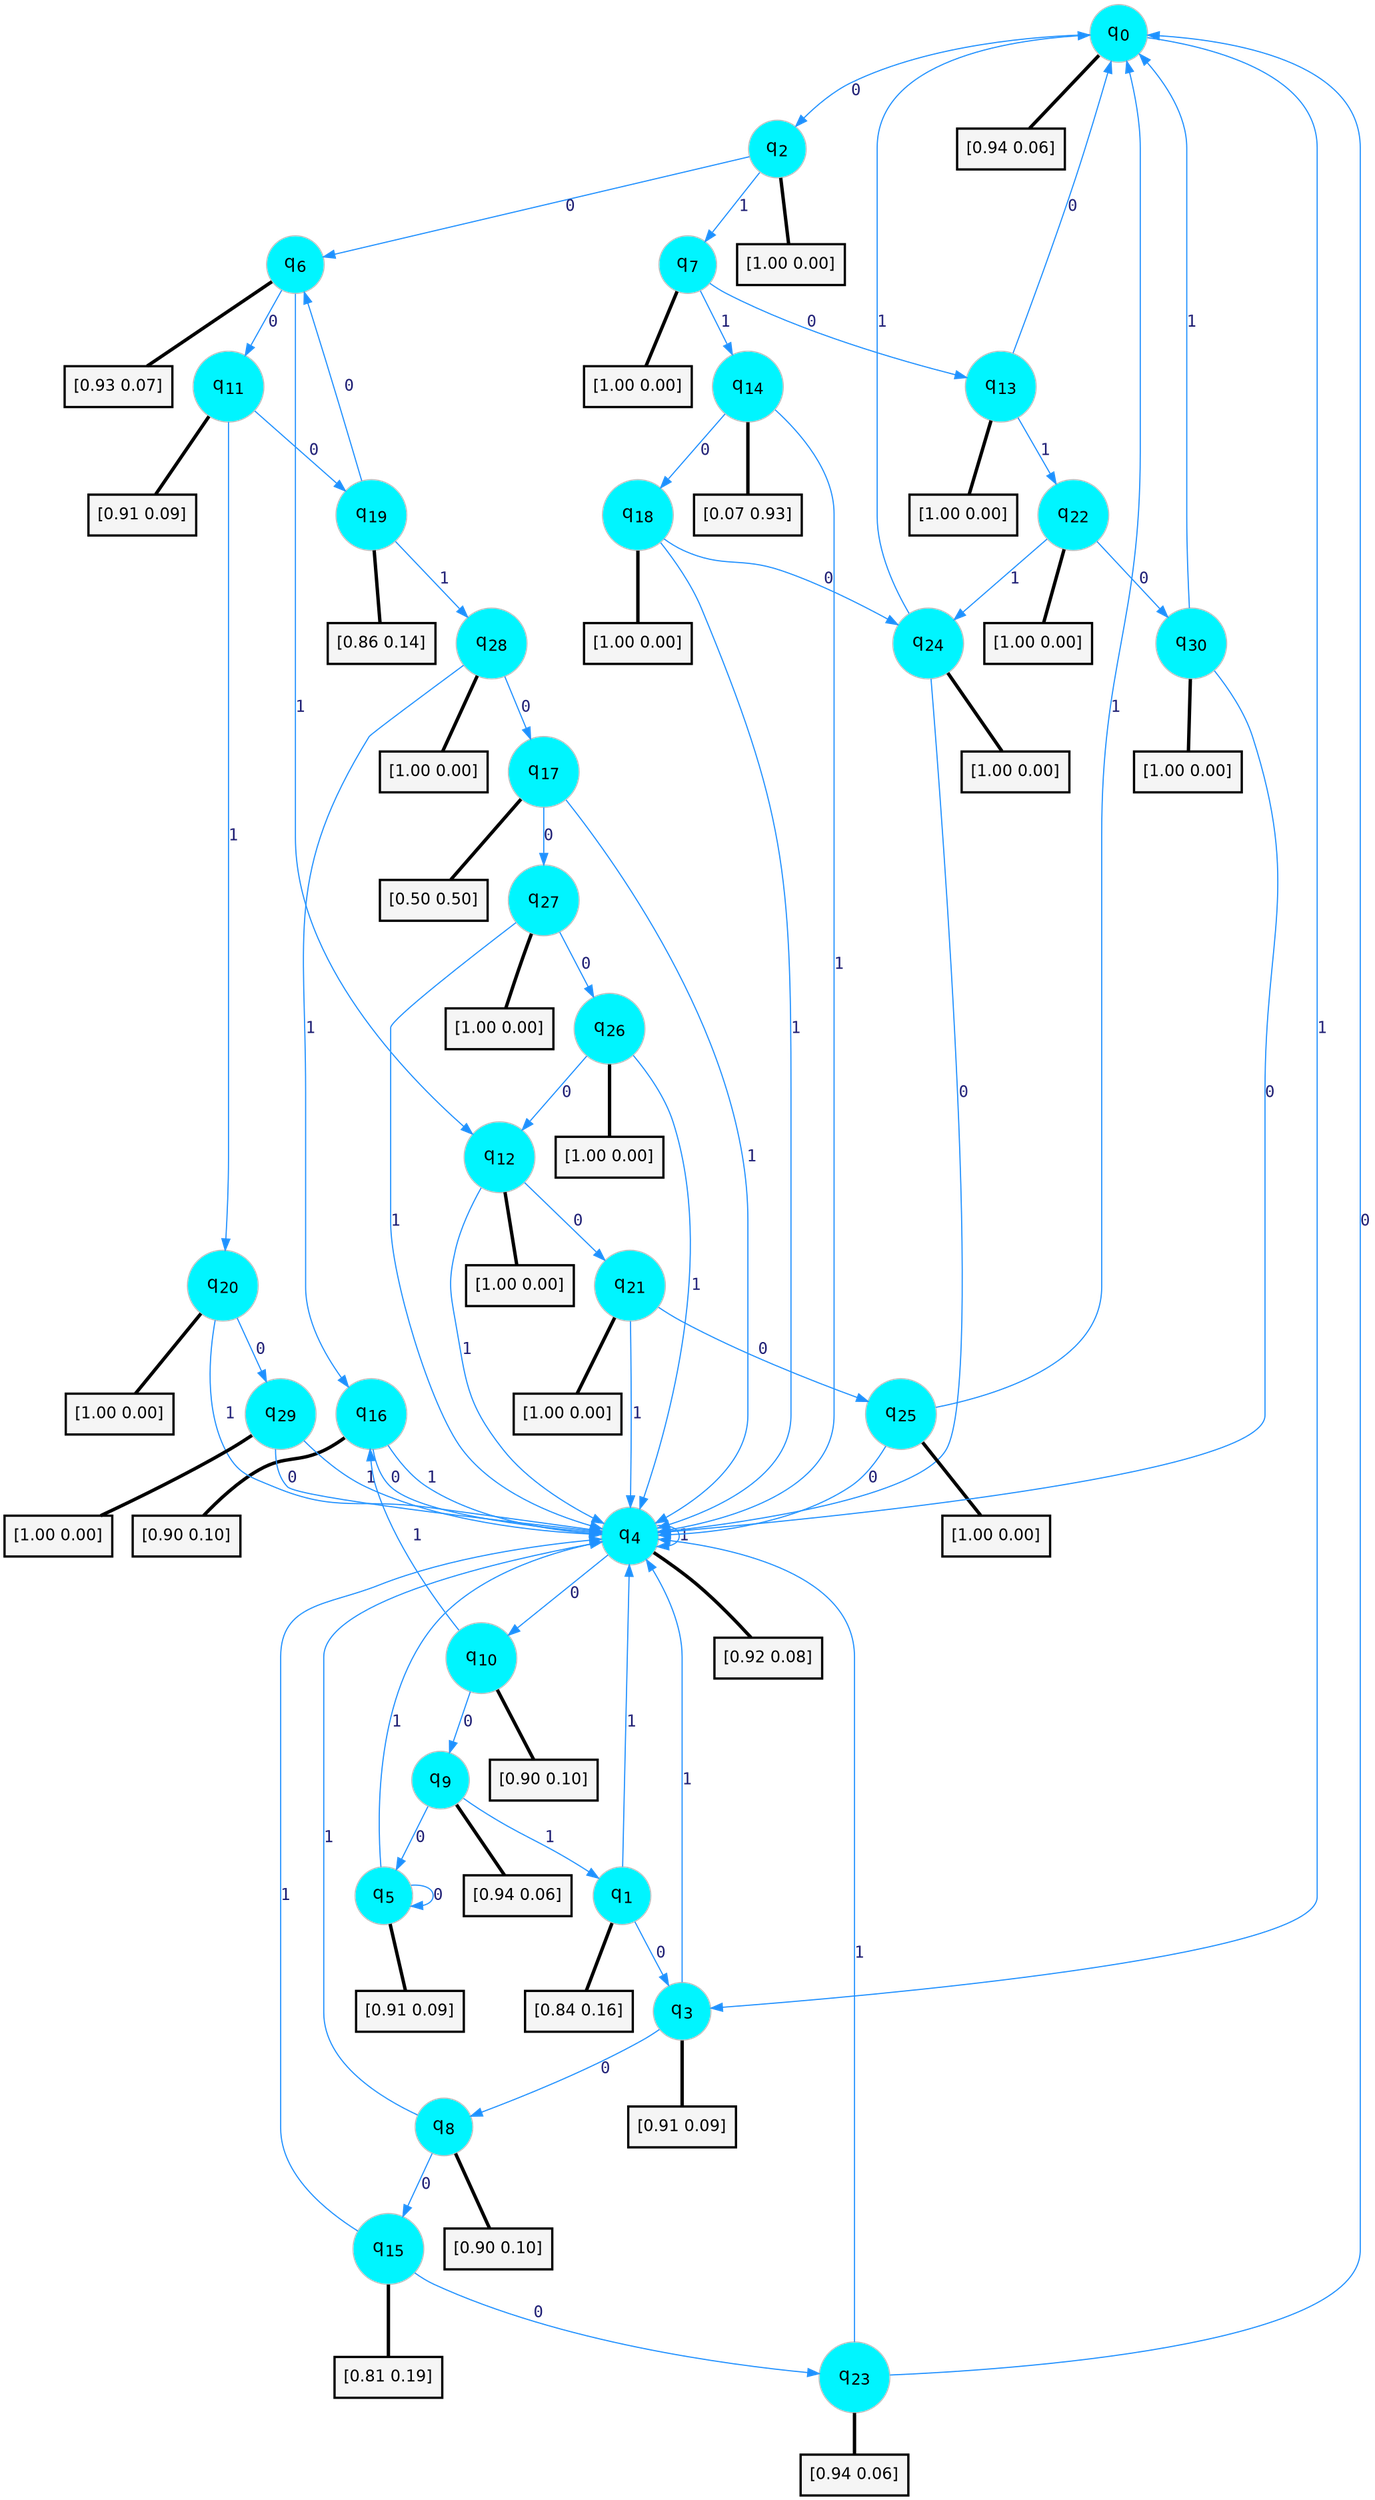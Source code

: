 digraph G {
graph [
bgcolor=transparent, dpi=300, rankdir=TD, size="40,25"];
node [
color=gray, fillcolor=turquoise1, fontcolor=black, fontname=Helvetica, fontsize=16, fontweight=bold, shape=circle, style=filled];
edge [
arrowsize=1, color=dodgerblue1, fontcolor=midnightblue, fontname=courier, fontweight=bold, penwidth=1, style=solid, weight=20];
0[label=<q<SUB>0</SUB>>];
1[label=<q<SUB>1</SUB>>];
2[label=<q<SUB>2</SUB>>];
3[label=<q<SUB>3</SUB>>];
4[label=<q<SUB>4</SUB>>];
5[label=<q<SUB>5</SUB>>];
6[label=<q<SUB>6</SUB>>];
7[label=<q<SUB>7</SUB>>];
8[label=<q<SUB>8</SUB>>];
9[label=<q<SUB>9</SUB>>];
10[label=<q<SUB>10</SUB>>];
11[label=<q<SUB>11</SUB>>];
12[label=<q<SUB>12</SUB>>];
13[label=<q<SUB>13</SUB>>];
14[label=<q<SUB>14</SUB>>];
15[label=<q<SUB>15</SUB>>];
16[label=<q<SUB>16</SUB>>];
17[label=<q<SUB>17</SUB>>];
18[label=<q<SUB>18</SUB>>];
19[label=<q<SUB>19</SUB>>];
20[label=<q<SUB>20</SUB>>];
21[label=<q<SUB>21</SUB>>];
22[label=<q<SUB>22</SUB>>];
23[label=<q<SUB>23</SUB>>];
24[label=<q<SUB>24</SUB>>];
25[label=<q<SUB>25</SUB>>];
26[label=<q<SUB>26</SUB>>];
27[label=<q<SUB>27</SUB>>];
28[label=<q<SUB>28</SUB>>];
29[label=<q<SUB>29</SUB>>];
30[label=<q<SUB>30</SUB>>];
31[label="[0.94 0.06]", shape=box,fontcolor=black, fontname=Helvetica, fontsize=14, penwidth=2, fillcolor=whitesmoke,color=black];
32[label="[0.84 0.16]", shape=box,fontcolor=black, fontname=Helvetica, fontsize=14, penwidth=2, fillcolor=whitesmoke,color=black];
33[label="[1.00 0.00]", shape=box,fontcolor=black, fontname=Helvetica, fontsize=14, penwidth=2, fillcolor=whitesmoke,color=black];
34[label="[0.91 0.09]", shape=box,fontcolor=black, fontname=Helvetica, fontsize=14, penwidth=2, fillcolor=whitesmoke,color=black];
35[label="[0.92 0.08]", shape=box,fontcolor=black, fontname=Helvetica, fontsize=14, penwidth=2, fillcolor=whitesmoke,color=black];
36[label="[0.91 0.09]", shape=box,fontcolor=black, fontname=Helvetica, fontsize=14, penwidth=2, fillcolor=whitesmoke,color=black];
37[label="[0.93 0.07]", shape=box,fontcolor=black, fontname=Helvetica, fontsize=14, penwidth=2, fillcolor=whitesmoke,color=black];
38[label="[1.00 0.00]", shape=box,fontcolor=black, fontname=Helvetica, fontsize=14, penwidth=2, fillcolor=whitesmoke,color=black];
39[label="[0.90 0.10]", shape=box,fontcolor=black, fontname=Helvetica, fontsize=14, penwidth=2, fillcolor=whitesmoke,color=black];
40[label="[0.94 0.06]", shape=box,fontcolor=black, fontname=Helvetica, fontsize=14, penwidth=2, fillcolor=whitesmoke,color=black];
41[label="[0.90 0.10]", shape=box,fontcolor=black, fontname=Helvetica, fontsize=14, penwidth=2, fillcolor=whitesmoke,color=black];
42[label="[0.91 0.09]", shape=box,fontcolor=black, fontname=Helvetica, fontsize=14, penwidth=2, fillcolor=whitesmoke,color=black];
43[label="[1.00 0.00]", shape=box,fontcolor=black, fontname=Helvetica, fontsize=14, penwidth=2, fillcolor=whitesmoke,color=black];
44[label="[1.00 0.00]", shape=box,fontcolor=black, fontname=Helvetica, fontsize=14, penwidth=2, fillcolor=whitesmoke,color=black];
45[label="[0.07 0.93]", shape=box,fontcolor=black, fontname=Helvetica, fontsize=14, penwidth=2, fillcolor=whitesmoke,color=black];
46[label="[0.81 0.19]", shape=box,fontcolor=black, fontname=Helvetica, fontsize=14, penwidth=2, fillcolor=whitesmoke,color=black];
47[label="[0.90 0.10]", shape=box,fontcolor=black, fontname=Helvetica, fontsize=14, penwidth=2, fillcolor=whitesmoke,color=black];
48[label="[0.50 0.50]", shape=box,fontcolor=black, fontname=Helvetica, fontsize=14, penwidth=2, fillcolor=whitesmoke,color=black];
49[label="[1.00 0.00]", shape=box,fontcolor=black, fontname=Helvetica, fontsize=14, penwidth=2, fillcolor=whitesmoke,color=black];
50[label="[0.86 0.14]", shape=box,fontcolor=black, fontname=Helvetica, fontsize=14, penwidth=2, fillcolor=whitesmoke,color=black];
51[label="[1.00 0.00]", shape=box,fontcolor=black, fontname=Helvetica, fontsize=14, penwidth=2, fillcolor=whitesmoke,color=black];
52[label="[1.00 0.00]", shape=box,fontcolor=black, fontname=Helvetica, fontsize=14, penwidth=2, fillcolor=whitesmoke,color=black];
53[label="[1.00 0.00]", shape=box,fontcolor=black, fontname=Helvetica, fontsize=14, penwidth=2, fillcolor=whitesmoke,color=black];
54[label="[0.94 0.06]", shape=box,fontcolor=black, fontname=Helvetica, fontsize=14, penwidth=2, fillcolor=whitesmoke,color=black];
55[label="[1.00 0.00]", shape=box,fontcolor=black, fontname=Helvetica, fontsize=14, penwidth=2, fillcolor=whitesmoke,color=black];
56[label="[1.00 0.00]", shape=box,fontcolor=black, fontname=Helvetica, fontsize=14, penwidth=2, fillcolor=whitesmoke,color=black];
57[label="[1.00 0.00]", shape=box,fontcolor=black, fontname=Helvetica, fontsize=14, penwidth=2, fillcolor=whitesmoke,color=black];
58[label="[1.00 0.00]", shape=box,fontcolor=black, fontname=Helvetica, fontsize=14, penwidth=2, fillcolor=whitesmoke,color=black];
59[label="[1.00 0.00]", shape=box,fontcolor=black, fontname=Helvetica, fontsize=14, penwidth=2, fillcolor=whitesmoke,color=black];
60[label="[1.00 0.00]", shape=box,fontcolor=black, fontname=Helvetica, fontsize=14, penwidth=2, fillcolor=whitesmoke,color=black];
61[label="[1.00 0.00]", shape=box,fontcolor=black, fontname=Helvetica, fontsize=14, penwidth=2, fillcolor=whitesmoke,color=black];
0->2 [label=0];
0->3 [label=1];
0->31 [arrowhead=none, penwidth=3,color=black];
1->3 [label=0];
1->4 [label=1];
1->32 [arrowhead=none, penwidth=3,color=black];
2->6 [label=0];
2->7 [label=1];
2->33 [arrowhead=none, penwidth=3,color=black];
3->8 [label=0];
3->4 [label=1];
3->34 [arrowhead=none, penwidth=3,color=black];
4->10 [label=0];
4->4 [label=1];
4->35 [arrowhead=none, penwidth=3,color=black];
5->5 [label=0];
5->4 [label=1];
5->36 [arrowhead=none, penwidth=3,color=black];
6->11 [label=0];
6->12 [label=1];
6->37 [arrowhead=none, penwidth=3,color=black];
7->13 [label=0];
7->14 [label=1];
7->38 [arrowhead=none, penwidth=3,color=black];
8->15 [label=0];
8->4 [label=1];
8->39 [arrowhead=none, penwidth=3,color=black];
9->5 [label=0];
9->1 [label=1];
9->40 [arrowhead=none, penwidth=3,color=black];
10->9 [label=0];
10->16 [label=1];
10->41 [arrowhead=none, penwidth=3,color=black];
11->19 [label=0];
11->20 [label=1];
11->42 [arrowhead=none, penwidth=3,color=black];
12->21 [label=0];
12->4 [label=1];
12->43 [arrowhead=none, penwidth=3,color=black];
13->0 [label=0];
13->22 [label=1];
13->44 [arrowhead=none, penwidth=3,color=black];
14->18 [label=0];
14->4 [label=1];
14->45 [arrowhead=none, penwidth=3,color=black];
15->23 [label=0];
15->4 [label=1];
15->46 [arrowhead=none, penwidth=3,color=black];
16->4 [label=0];
16->4 [label=1];
16->47 [arrowhead=none, penwidth=3,color=black];
17->27 [label=0];
17->4 [label=1];
17->48 [arrowhead=none, penwidth=3,color=black];
18->24 [label=0];
18->4 [label=1];
18->49 [arrowhead=none, penwidth=3,color=black];
19->6 [label=0];
19->28 [label=1];
19->50 [arrowhead=none, penwidth=3,color=black];
20->29 [label=0];
20->4 [label=1];
20->51 [arrowhead=none, penwidth=3,color=black];
21->25 [label=0];
21->4 [label=1];
21->52 [arrowhead=none, penwidth=3,color=black];
22->30 [label=0];
22->24 [label=1];
22->53 [arrowhead=none, penwidth=3,color=black];
23->0 [label=0];
23->4 [label=1];
23->54 [arrowhead=none, penwidth=3,color=black];
24->4 [label=0];
24->0 [label=1];
24->55 [arrowhead=none, penwidth=3,color=black];
25->4 [label=0];
25->0 [label=1];
25->56 [arrowhead=none, penwidth=3,color=black];
26->12 [label=0];
26->4 [label=1];
26->57 [arrowhead=none, penwidth=3,color=black];
27->26 [label=0];
27->4 [label=1];
27->58 [arrowhead=none, penwidth=3,color=black];
28->17 [label=0];
28->16 [label=1];
28->59 [arrowhead=none, penwidth=3,color=black];
29->4 [label=0];
29->4 [label=1];
29->60 [arrowhead=none, penwidth=3,color=black];
30->4 [label=0];
30->0 [label=1];
30->61 [arrowhead=none, penwidth=3,color=black];
}
